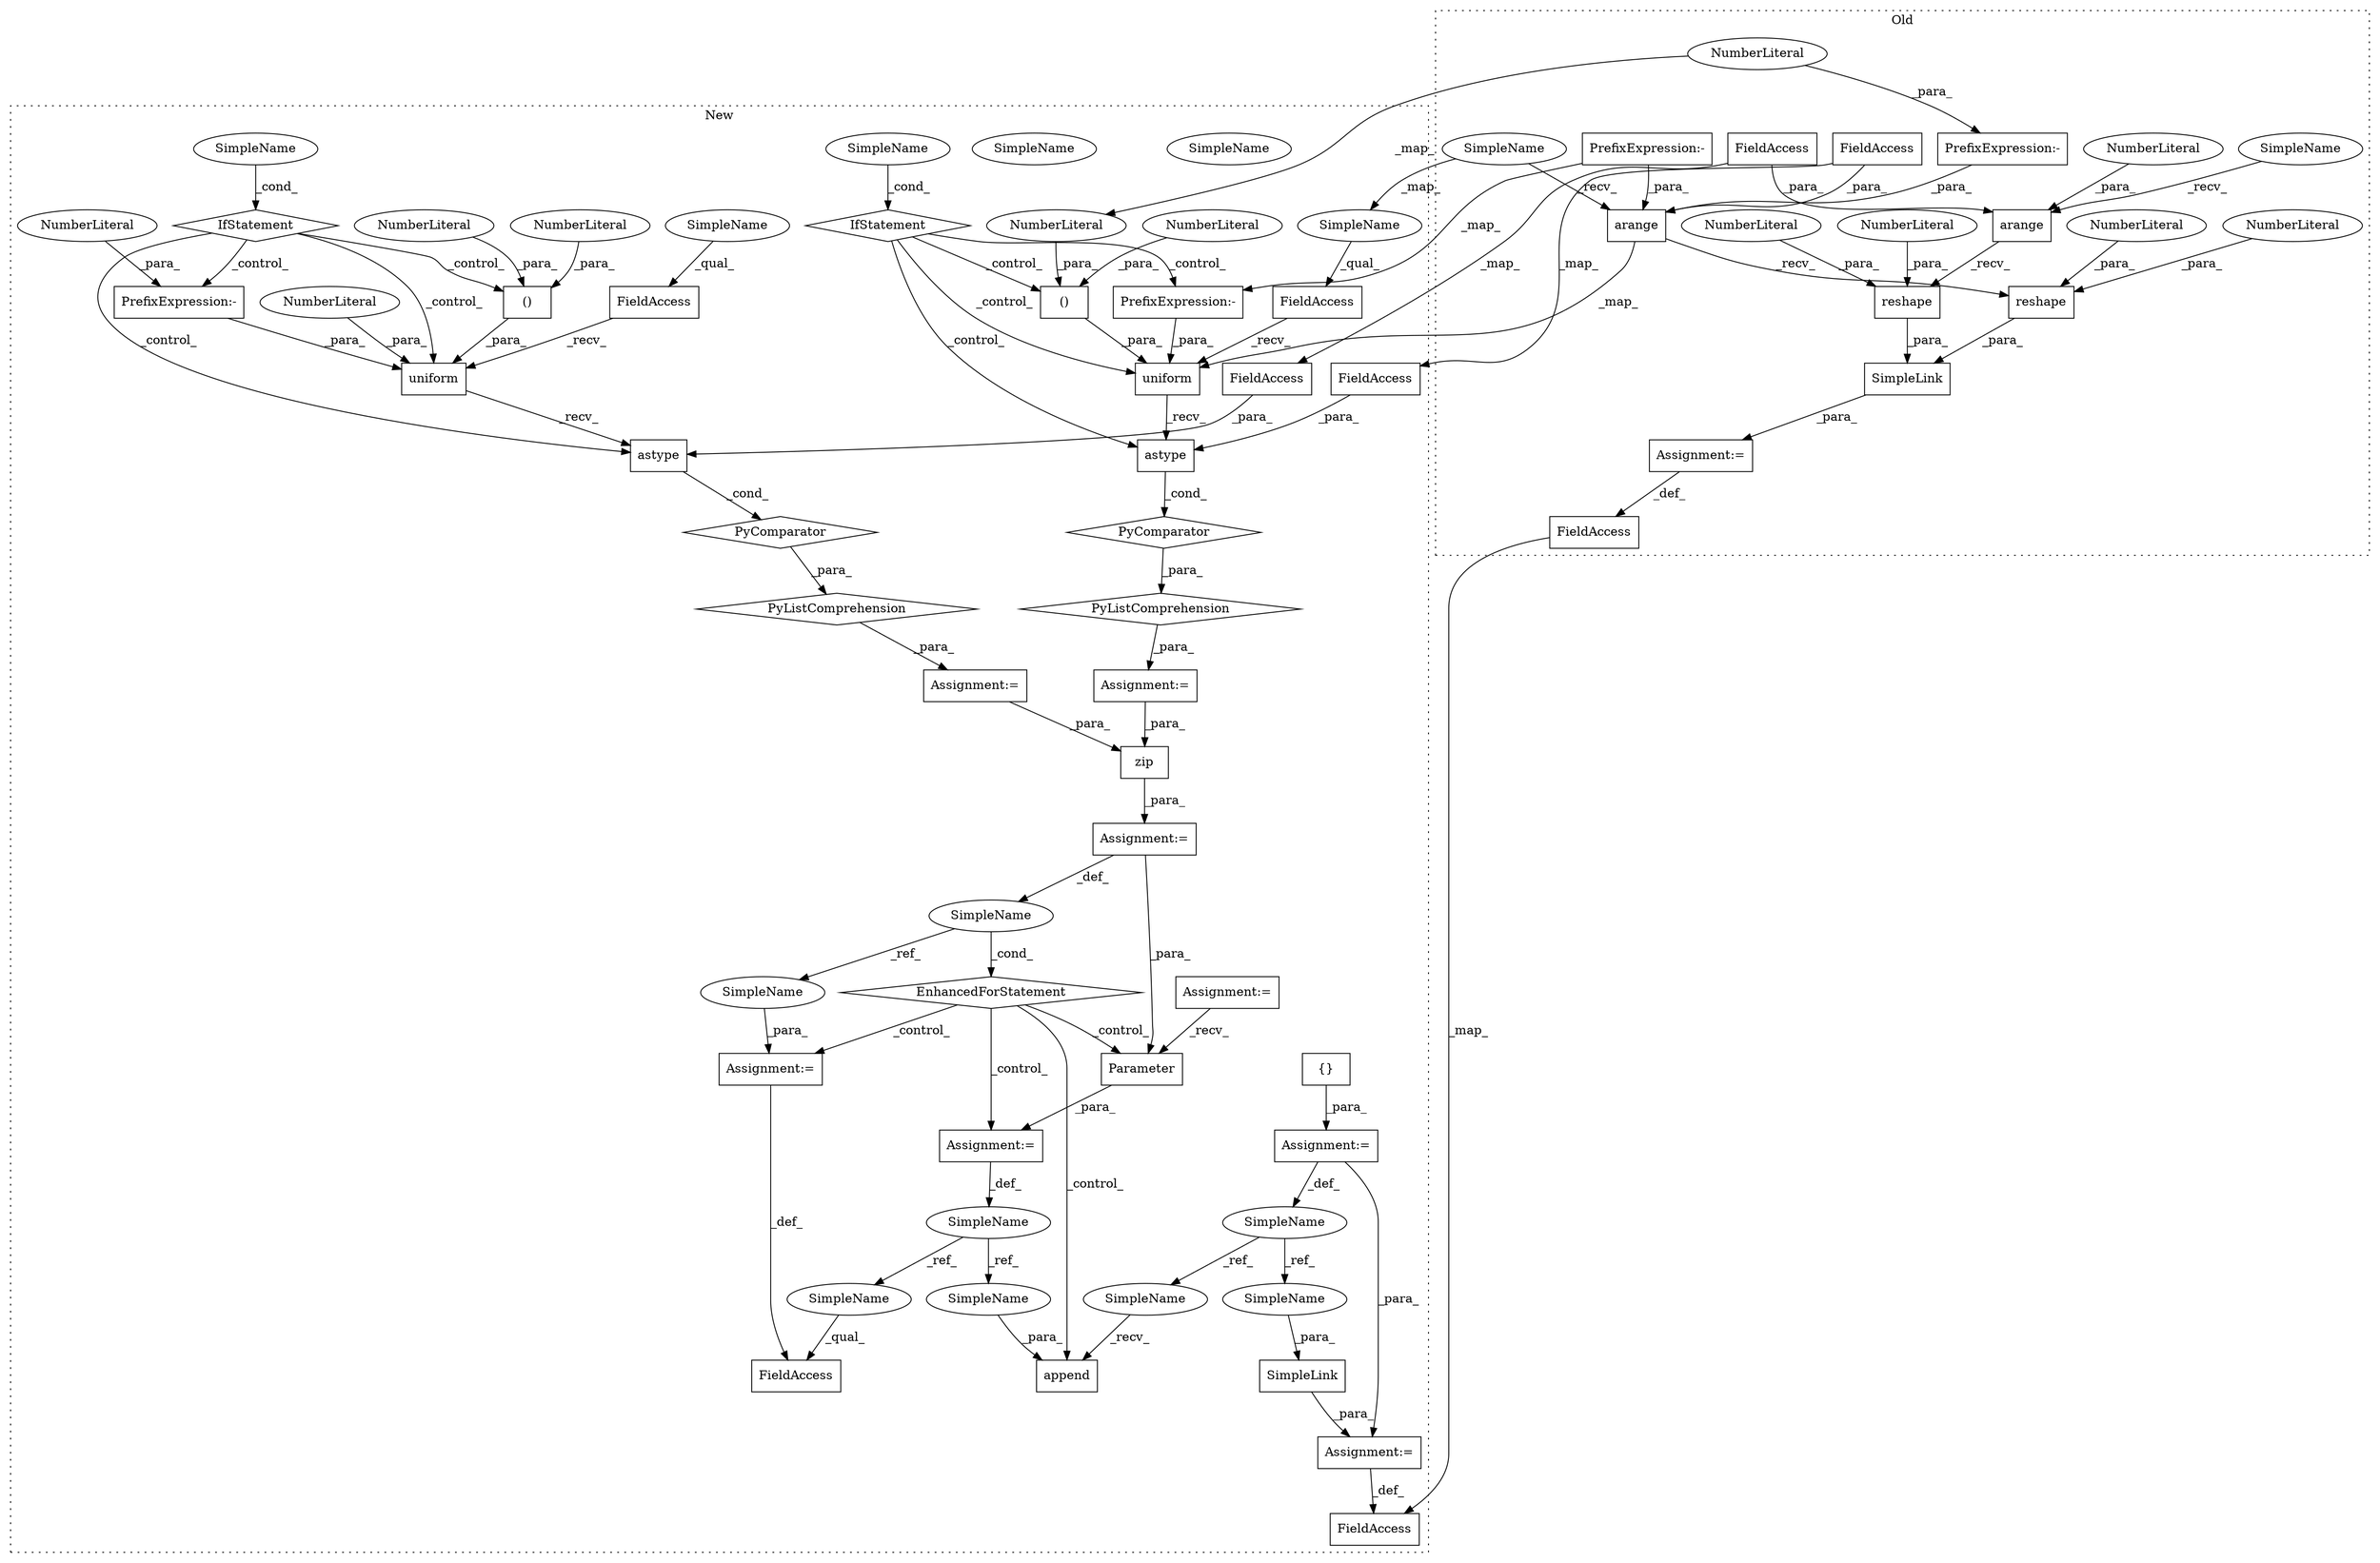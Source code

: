 digraph G {
subgraph cluster0 {
1 [label="reshape" a="32" s="755,766" l="8,1" shape="box"];
4 [label="Assignment:=" a="7" s="664" l="1" shape="box"];
8 [label="NumberLiteral" a="34" s="765" l="1" shape="ellipse"];
11 [label="arange" a="32" s="682,704" l="7,1" shape="box"];
16 [label="PrefixExpression:-" a="38" s="734" l="1" shape="box"];
18 [label="NumberLiteral" a="34" s="763" l="1" shape="ellipse"];
22 [label="NumberLiteral" a="34" s="689" l="1" shape="ellipse"];
25 [label="reshape" a="32" s="706,717" l="8,1" shape="box"];
26 [label="NumberLiteral" a="34" s="716" l="1" shape="ellipse"];
27 [label="NumberLiteral" a="34" s="714" l="1" shape="ellipse"];
29 [label="PrefixExpression:-" a="38" s="737" l="1" shape="box"];
37 [label="SimpleLink" a="32" s="665,767" l="11,1" shape="box"];
44 [label="NumberLiteral" a="34" s="738" l="1" shape="ellipse"];
45 [label="FieldAccess" a="22" s="740" l="13" shape="box"];
57 [label="arange" a="32" s="725,753" l="7,1" shape="box"];
59 [label="FieldAccess" a="22" s="653" l="11" shape="box"];
62 [label="FieldAccess" a="22" s="691" l="13" shape="box"];
63 [label="SimpleName" a="42" s="676" l="5" shape="ellipse"];
64 [label="SimpleName" a="42" s="719" l="5" shape="ellipse"];
label = "Old";
style="dotted";
}
subgraph cluster1 {
2 [label="EnhancedForStatement" a="70" s="1400,1499" l="69,2" shape="diamond"];
3 [label="Assignment:=" a="7" s="1009" l="12" shape="box"];
5 [label="Assignment:=" a="7" s="1514" l="1" shape="box"];
6 [label="SimpleName" a="42" s="1477" l="4" shape="ellipse"];
7 [label="Assignment:=" a="7" s="914" l="7" shape="box"];
9 [label="Assignment:=" a="7" s="1400,1499" l="69,2" shape="box"];
10 [label="()" a="106" s="1238" l="15" shape="box"];
12 [label="PrefixExpression:-" a="38" s="1042" l="1" shape="box"];
13 [label="()" a="106" s="1052" l="15" shape="box"];
14 [label="SimpleName" a="42" s="1363" l="5" shape="ellipse"];
15 [label="PrefixExpression:-" a="38" s="1228" l="1" shape="box"];
17 [label="zip" a="32" s="1484,1498" l="4,1" shape="box"];
19 [label="NumberLiteral" a="34" s="1066" l="1" shape="ellipse"];
20 [label="NumberLiteral" a="34" s="1052" l="1" shape="ellipse"];
21 [label="NumberLiteral" a="34" s="1043" l="1" shape="ellipse"];
23 [label="NumberLiteral" a="34" s="1252" l="1" shape="ellipse"];
24 [label="SimpleName" a="42" s="1177" l="5" shape="ellipse"];
28 [label="PyListComprehension" a="109" s="1207" l="169" shape="diamond"];
30 [label="PyComparator" a="113" s="1335" l="33" shape="diamond"];
31 [label="PyListComprehension" a="109" s="1021" l="169" shape="diamond"];
32 [label="PyComparator" a="113" s="1149" l="33" shape="diamond"];
33 [label="uniform" a="32" s="1034,1067" l="8,2" shape="box"];
34 [label="NumberLiteral" a="34" s="1045" l="1" shape="ellipse"];
35 [label="FieldAccess" a="22" s="1021" l="12" shape="box"];
36 [label="FieldAccess" a="22" s="1207" l="12" shape="box"];
38 [label="FieldAccess" a="22" s="1545" l="10" shape="box"];
39 [label="SimpleName" a="42" s="1509" l="5" shape="ellipse"];
40 [label="append" a="32" s="1575,1587" l="7,1" shape="box"];
41 [label="{}" a="4" s="1392" l="2" shape="box"];
42 [label="SimpleLink" a="32" s="1612,1629" l="11,1" shape="box"];
43 [label="NumberLiteral" a="34" s="1238" l="1" shape="ellipse"];
46 [label="FieldAccess" a="22" s="1263" l="13" shape="box"];
47 [label="Parameter" a="32" s="1523,1536" l="10,1" shape="box"];
48 [label="IfStatement" a="25" s="1335" l="33" shape="diamond"];
49 [label="SimpleName" a="42" s="1376" l="6" shape="ellipse"];
50 [label="IfStatement" a="25" s="1149" l="33" shape="diamond"];
51 [label="Assignment:=" a="7" s="1195" l="12" shape="box"];
52 [label="Assignment:=" a="7" s="1382" l="1" shape="box"];
53 [label="Assignment:=" a="7" s="1555" l="1" shape="box"];
54 [label="astype" a="32" s="1070,1090" l="7,1" shape="box"];
55 [label="Assignment:=" a="7" s="1611" l="1" shape="box"];
56 [label="astype" a="32" s="1256,1276" l="7,1" shape="box"];
58 [label="uniform" a="32" s="1220,1253" l="8,2" shape="box"];
60 [label="FieldAccess" a="22" s="1600" l="11" shape="box"];
61 [label="FieldAccess" a="22" s="1077" l="13" shape="box"];
65 [label="SimpleName" a="42" s="1207" l="5" shape="ellipse"];
66 [label="SimpleName" a="42" s="1021" l="5" shape="ellipse"];
67 [label="SimpleName" a="42" s="1568" l="6" shape="ellipse"];
68 [label="SimpleName" a="42" s="1623" l="6" shape="ellipse"];
69 [label="SimpleName" a="42" s="1177" l="5" shape="ellipse"];
70 [label="SimpleName" a="42" s="1363" l="5" shape="ellipse"];
71 [label="SimpleName" a="42" s="1556" l="4" shape="ellipse"];
72 [label="SimpleName" a="42" s="1545" l="5" shape="ellipse"];
73 [label="SimpleName" a="42" s="1582" l="5" shape="ellipse"];
label = "New";
style="dotted";
}
1 -> 37 [label="_para_"];
2 -> 5 [label="_control_"];
2 -> 40 [label="_control_"];
2 -> 47 [label="_control_"];
2 -> 53 [label="_control_"];
3 -> 17 [label="_para_"];
4 -> 59 [label="_def_"];
5 -> 39 [label="_def_"];
6 -> 2 [label="_cond_"];
6 -> 71 [label="_ref_"];
7 -> 47 [label="_recv_"];
8 -> 1 [label="_para_"];
9 -> 6 [label="_def_"];
9 -> 47 [label="_para_"];
10 -> 58 [label="_para_"];
11 -> 25 [label="_recv_"];
12 -> 33 [label="_para_"];
13 -> 33 [label="_para_"];
15 -> 58 [label="_para_"];
16 -> 15 [label="_map_"];
16 -> 57 [label="_para_"];
17 -> 9 [label="_para_"];
18 -> 1 [label="_para_"];
19 -> 13 [label="_para_"];
20 -> 13 [label="_para_"];
21 -> 12 [label="_para_"];
22 -> 11 [label="_para_"];
23 -> 10 [label="_para_"];
25 -> 37 [label="_para_"];
26 -> 25 [label="_para_"];
27 -> 25 [label="_para_"];
28 -> 51 [label="_para_"];
29 -> 57 [label="_para_"];
30 -> 28 [label="_para_"];
31 -> 3 [label="_para_"];
32 -> 31 [label="_para_"];
33 -> 54 [label="_recv_"];
34 -> 33 [label="_para_"];
35 -> 33 [label="_recv_"];
36 -> 58 [label="_recv_"];
37 -> 4 [label="_para_"];
39 -> 73 [label="_ref_"];
39 -> 72 [label="_ref_"];
41 -> 52 [label="_para_"];
42 -> 55 [label="_para_"];
43 -> 10 [label="_para_"];
44 -> 29 [label="_para_"];
44 -> 43 [label="_map_"];
45 -> 46 [label="_map_"];
45 -> 57 [label="_para_"];
46 -> 56 [label="_para_"];
47 -> 5 [label="_para_"];
48 -> 10 [label="_control_"];
48 -> 15 [label="_control_"];
48 -> 56 [label="_control_"];
48 -> 58 [label="_control_"];
49 -> 67 [label="_ref_"];
49 -> 68 [label="_ref_"];
50 -> 12 [label="_control_"];
50 -> 13 [label="_control_"];
50 -> 33 [label="_control_"];
50 -> 54 [label="_control_"];
51 -> 17 [label="_para_"];
52 -> 55 [label="_para_"];
52 -> 49 [label="_def_"];
53 -> 38 [label="_def_"];
54 -> 32 [label="_cond_"];
55 -> 60 [label="_def_"];
56 -> 30 [label="_cond_"];
57 -> 58 [label="_map_"];
57 -> 1 [label="_recv_"];
58 -> 56 [label="_recv_"];
59 -> 60 [label="_map_"];
61 -> 54 [label="_para_"];
62 -> 11 [label="_para_"];
62 -> 61 [label="_map_"];
63 -> 11 [label="_recv_"];
64 -> 65 [label="_map_"];
64 -> 57 [label="_recv_"];
65 -> 36 [label="_qual_"];
66 -> 35 [label="_qual_"];
67 -> 40 [label="_recv_"];
68 -> 42 [label="_para_"];
69 -> 50 [label="_cond_"];
70 -> 48 [label="_cond_"];
71 -> 53 [label="_para_"];
72 -> 38 [label="_qual_"];
73 -> 40 [label="_para_"];
}